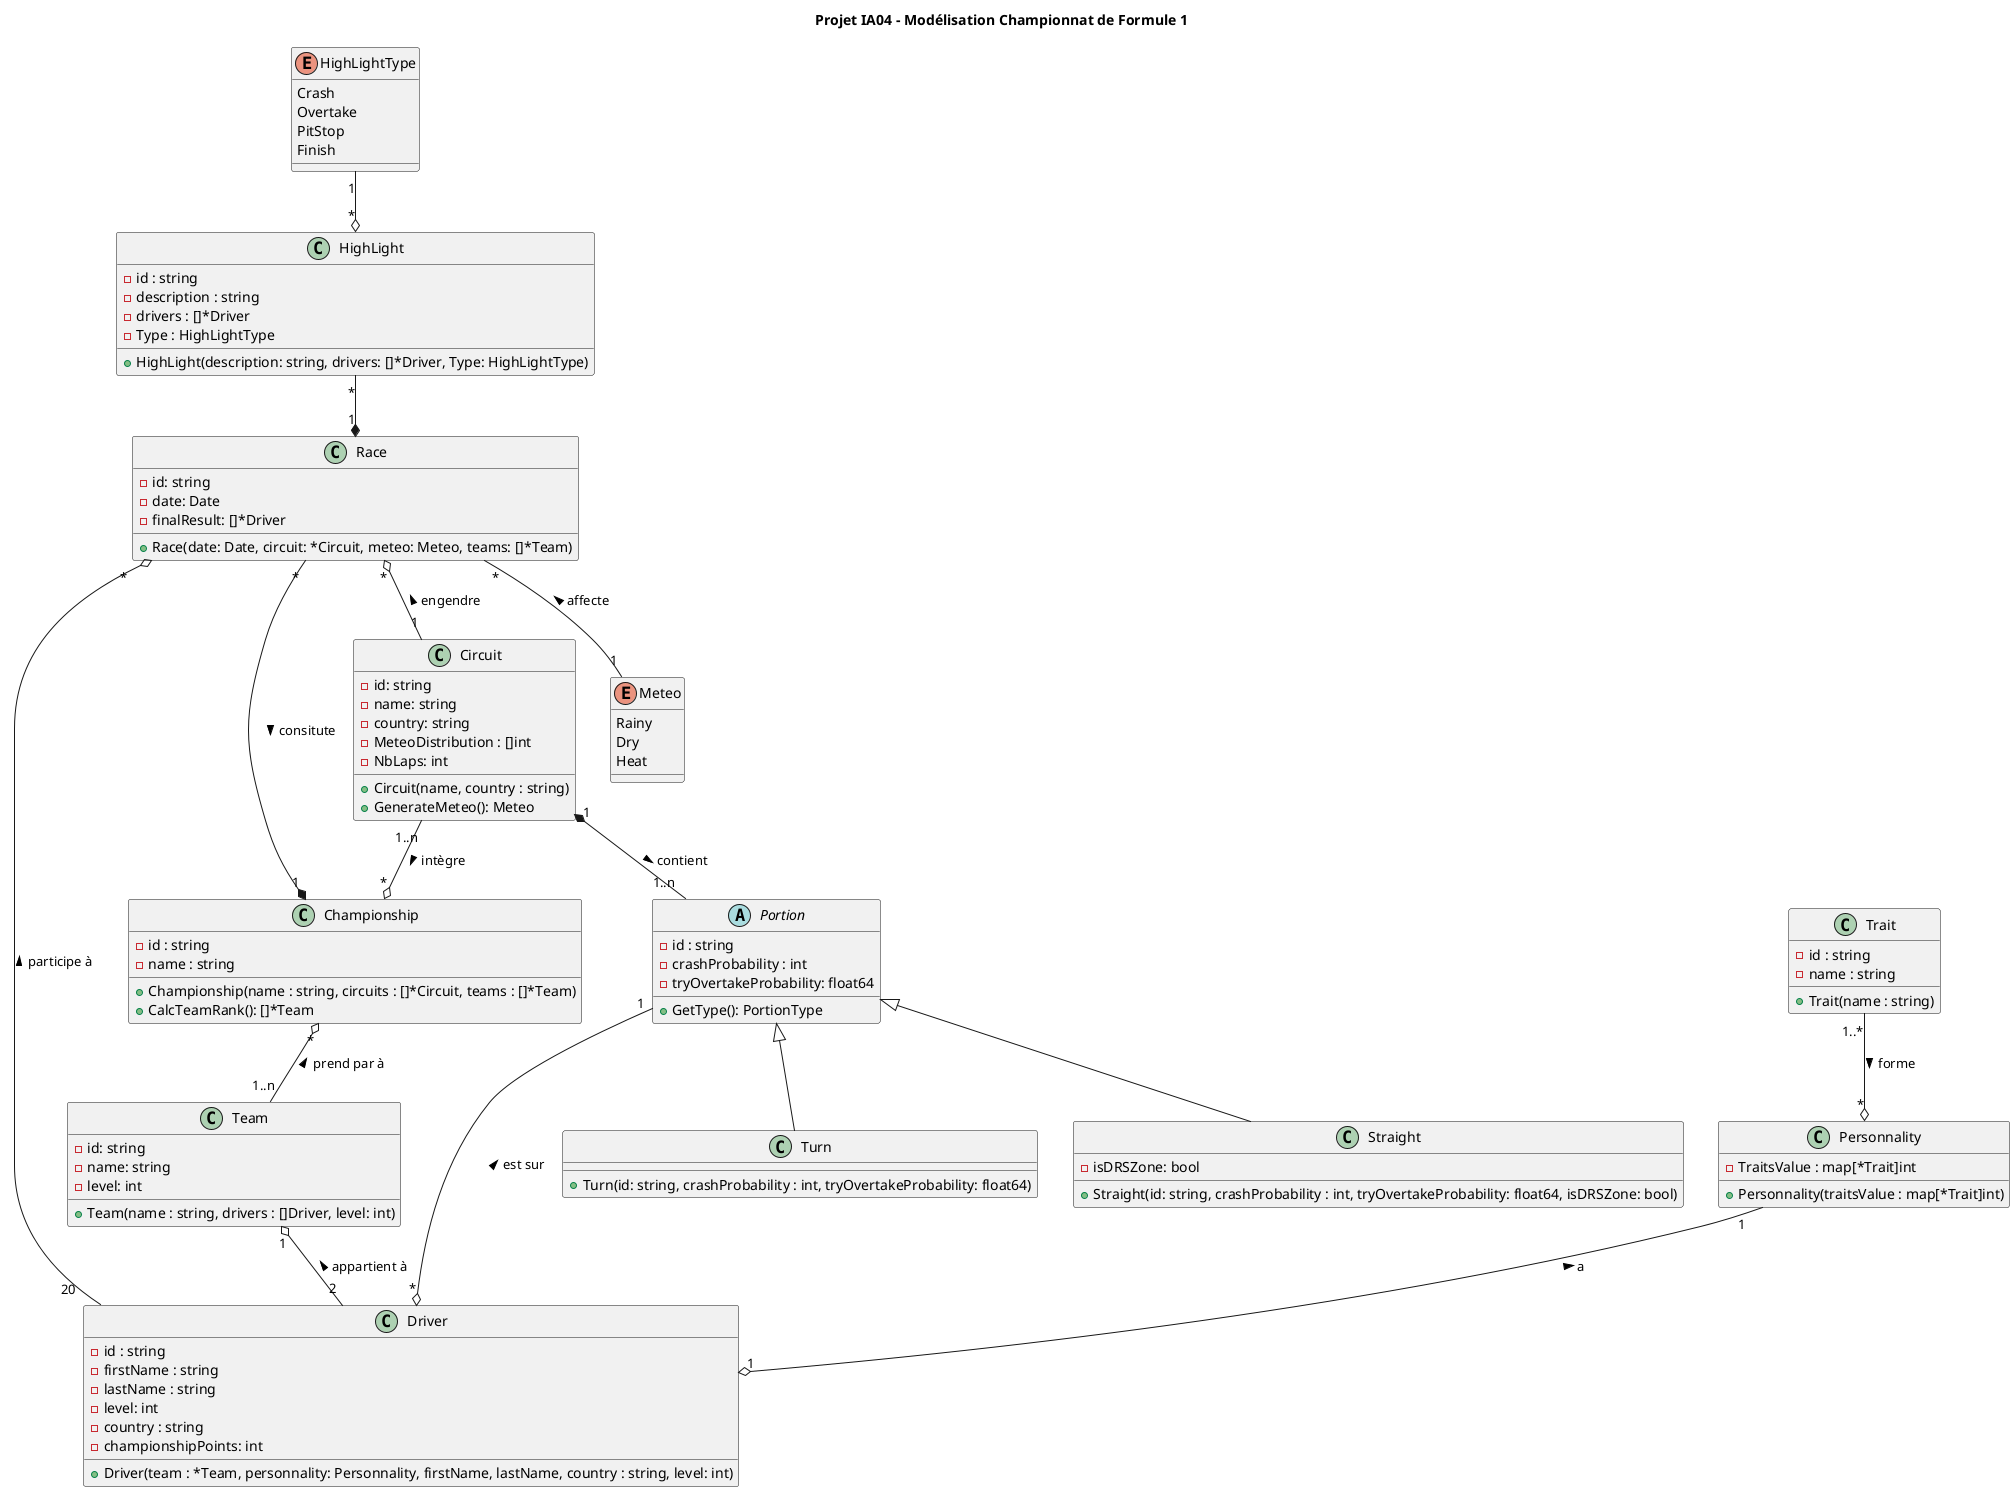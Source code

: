@startuml IA04 - Modélisation Championnat de Formule 1


title Projet IA04 - Modélisation Championnat de Formule 1


class Driver {
  - id : string
  - firstName : string
  - lastName : string
  - level: int
  - country : string
  - championshipPoints: int

  + Driver(team : *Team, personnality: Personnality, firstName, lastName, country : string, level: int)
  
  }
  
class Team {
  - id: string
  - name: string
  - level: int

  + Team(name : string, drivers : []Driver, level: int)

}

class Circuit {
  - id: string
  - name: string
  - country: string
  - MeteoDistribution : []int
  - NbLaps: int

  + Circuit(name, country : string)
  + GenerateMeteo(): Meteo
}

class Championship{
  - id : string
  - name : string

  + Championship(name : string, circuits : []*Circuit, teams : []*Team)
  + CalcTeamRank(): []*Team
}

class HighLight{
  - id : string
  - description : string
  - drivers : []*Driver
  - Type : HighLightType

  + HighLight(description: string, drivers: []*Driver, Type: HighLightType)
}

enum HighLightType{
  Crash
  Overtake
  PitStop
  Finish
}

enum Meteo{
  Rainy
  Dry
  Heat
}

class Personnality{
  - TraitsValue : map[*Trait]int

  + Personnality(traitsValue : map[*Trait]int)
}

class Trait{
  - id : string
  - name : string

  + Trait(name : string)
}

abstract class Portion{
  - id : string
  - crashProbability : int
  - tryOvertakeProbability: float64

  + GetType(): PortionType
}


class Turn{

  + Turn(id: string, crashProbability : int, tryOvertakeProbability: float64)
}

class Straight{
  - isDRSZone: bool

  + Straight(id: string, crashProbability : int, tryOvertakeProbability: float64, isDRSZone: bool)
}

class Race{
  - id: string
  - date: Date 
  - finalResult: []*Driver

  + Race(date: Date, circuit: *Circuit, meteo: Meteo, teams: []*Team)
}

HighLightType "1" --o "*" HighLight
HighLight "*" --* "1" Race
Race "*" o-- "20" Driver : participe à <
Race "*" o-- "1" Circuit : engendre <
Race "*" --* "1" Championship : consitute >
Race "*" -- "1" Meteo : affecte <
Circuit "1..n" --o "*" Championship : intègre >
Circuit "1" *-- "1..n" Portion : contient >
Portion  <|--  Turn
Portion  <|--  Straight
Portion "1" --o "*" Driver : est sur <
Championship "*" o-- "1..n" Team : prend par à <
Team "1" o-- "2" Driver : appartient à <
Personnality "1" --o "1" Driver : a <
Trait "1..*" --o "*" Personnality : forme >


@enduml
